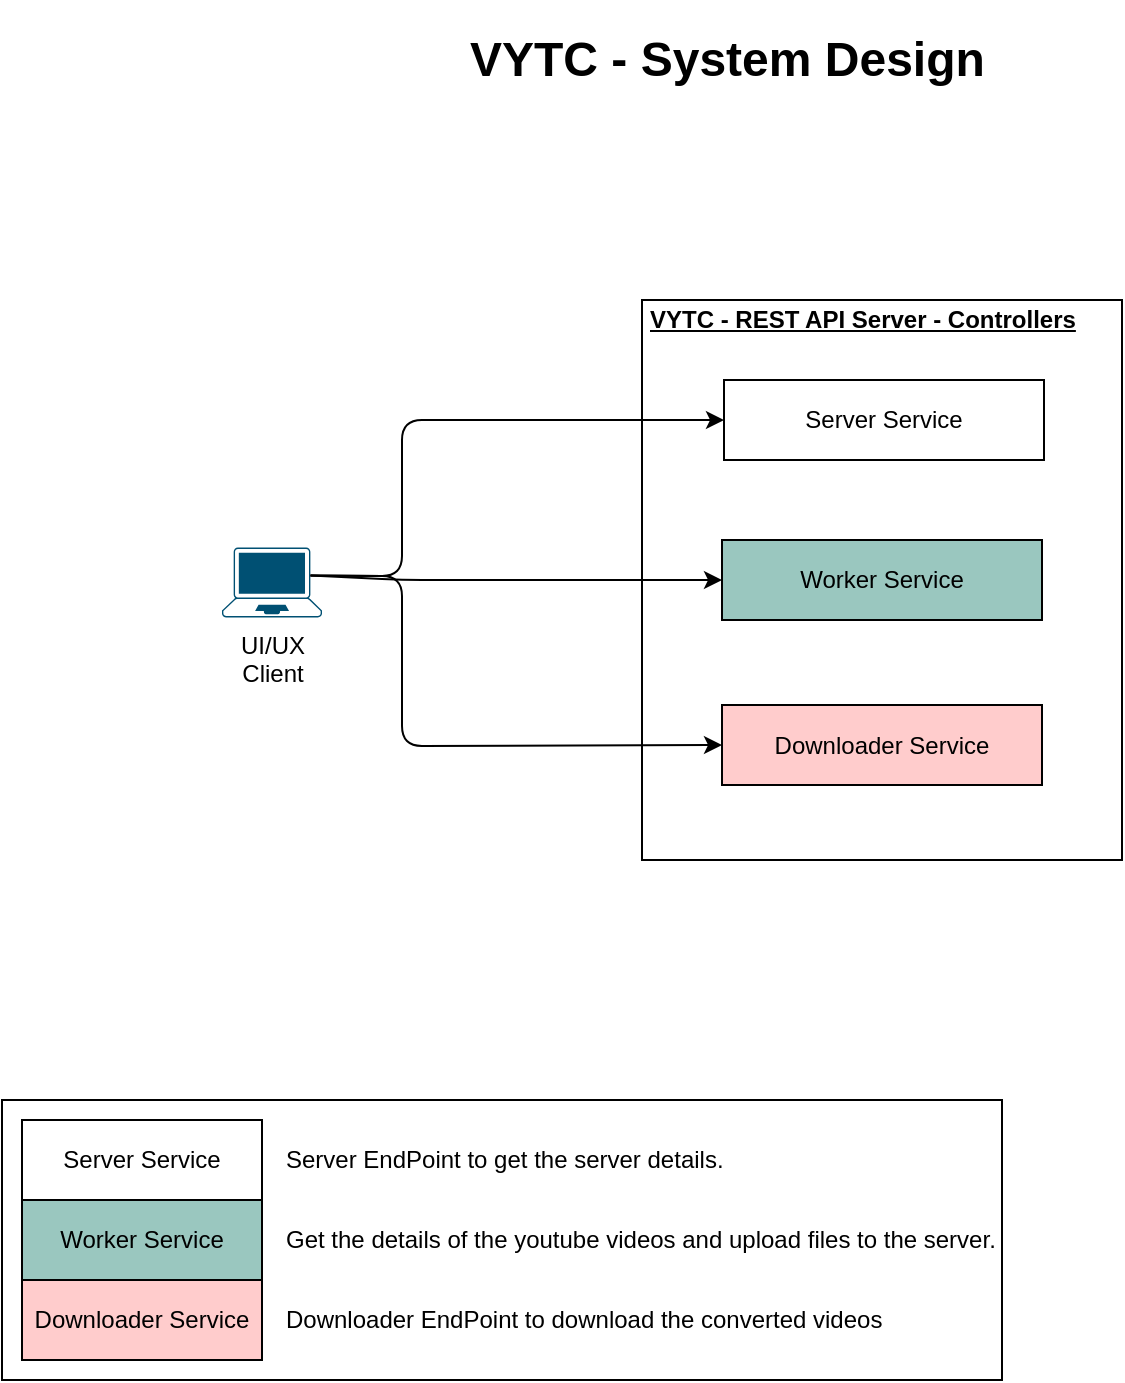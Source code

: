 <mxfile version="15.3.5" type="device" pages="2"><diagram id="9YmrNfOPC640UqKZ0yFo" name="REST API Controllers"><mxGraphModel dx="1086" dy="806" grid="1" gridSize="10" guides="1" tooltips="1" connect="1" arrows="1" fold="1" page="1" pageScale="1" pageWidth="827" pageHeight="1169" math="0" shadow="0"><root><mxCell id="0"/><mxCell id="1" parent="0"/><mxCell id="u_J4VRRsg4hRsyCjJdza-9" value="" style="rounded=0;whiteSpace=wrap;html=1;strokeColor=#000000;fillColor=none;align=left;" parent="1" vertex="1"><mxGeometry x="40" y="560" width="500" height="140" as="geometry"/></mxCell><mxCell id="PtqO-e6ajTDdgAOrZYQ2-1" value="&lt;h1&gt;VYTC - System Design&lt;br&gt;&lt;/h1&gt;" style="text;html=1;strokeColor=none;fillColor=none;spacing=5;spacingTop=-20;whiteSpace=wrap;overflow=hidden;rounded=0;hachureGap=4;pointerEvents=0;" parent="1" vertex="1"><mxGeometry x="269" y="20" width="290" height="50" as="geometry"/></mxCell><mxCell id="gp88ms4f_hWQeHDn9w0W-1" value="UI/UX&lt;br&gt;Client" style="points=[[0.13,0.02,0],[0.5,0,0],[0.87,0.02,0],[0.885,0.4,0],[0.985,0.985,0],[0.5,1,0],[0.015,0.985,0],[0.115,0.4,0]];verticalLabelPosition=bottom;sketch=0;html=1;verticalAlign=top;aspect=fixed;align=center;pointerEvents=1;shape=mxgraph.cisco19.laptop;fillColor=#005073;strokeColor=none;" parent="1" vertex="1"><mxGeometry x="150" y="283.75" width="50" height="35" as="geometry"/></mxCell><mxCell id="gp88ms4f_hWQeHDn9w0W-2" value="" style="rounded=0;whiteSpace=wrap;html=1;fillColor=none;" parent="1" vertex="1"><mxGeometry x="360" y="160" width="240" height="280" as="geometry"/></mxCell><mxCell id="gp88ms4f_hWQeHDn9w0W-3" value="&lt;b&gt;&lt;u&gt;VYTC - REST API Server - Controllers&lt;/u&gt;&lt;/b&gt;" style="text;html=1;strokeColor=none;fillColor=none;align=left;verticalAlign=middle;whiteSpace=wrap;rounded=0;" parent="1" vertex="1"><mxGeometry x="362" y="160" width="219" height="20" as="geometry"/></mxCell><mxCell id="gp88ms4f_hWQeHDn9w0W-4" value="Server Service" style="rounded=0;whiteSpace=wrap;html=1;fillColor=default;align=center;" parent="1" vertex="1"><mxGeometry x="401" y="200" width="160" height="40" as="geometry"/></mxCell><mxCell id="gp88ms4f_hWQeHDn9w0W-5" value="Worker Service" style="rounded=0;whiteSpace=wrap;html=1;fillColor=#9AC7BF;align=center;" parent="1" vertex="1"><mxGeometry x="400" y="280" width="160" height="40" as="geometry"/></mxCell><mxCell id="gp88ms4f_hWQeHDn9w0W-6" value="Downloader Service" style="rounded=0;whiteSpace=wrap;html=1;fillColor=#FFCCCC;align=center;strokeColor=#000000;" parent="1" vertex="1"><mxGeometry x="400" y="362.5" width="160" height="40" as="geometry"/></mxCell><mxCell id="gp88ms4f_hWQeHDn9w0W-8" value="" style="endArrow=classic;html=1;entryX=0;entryY=0.5;entryDx=0;entryDy=0;exitX=0.885;exitY=0.4;exitDx=0;exitDy=0;exitPerimeter=0;" parent="1" source="gp88ms4f_hWQeHDn9w0W-1" target="gp88ms4f_hWQeHDn9w0W-4" edge="1"><mxGeometry width="50" height="50" relative="1" as="geometry"><mxPoint x="240" y="290" as="sourcePoint"/><mxPoint x="360" y="290" as="targetPoint"/><Array as="points"><mxPoint x="240" y="298"/><mxPoint x="240" y="220"/></Array></mxGeometry></mxCell><mxCell id="gp88ms4f_hWQeHDn9w0W-10" value="" style="endArrow=classic;html=1;exitX=0.885;exitY=0.4;exitDx=0;exitDy=0;exitPerimeter=0;entryX=0;entryY=0.5;entryDx=0;entryDy=0;" parent="1" source="gp88ms4f_hWQeHDn9w0W-1" target="gp88ms4f_hWQeHDn9w0W-5" edge="1"><mxGeometry width="50" height="50" relative="1" as="geometry"><mxPoint x="200" y="300" as="sourcePoint"/><mxPoint x="300" y="360" as="targetPoint"/><Array as="points"><mxPoint x="240" y="300"/></Array></mxGeometry></mxCell><mxCell id="gp88ms4f_hWQeHDn9w0W-11" value="" style="endArrow=classic;html=1;exitX=0.885;exitY=0.4;exitDx=0;exitDy=0;exitPerimeter=0;entryX=0;entryY=0.5;entryDx=0;entryDy=0;" parent="1" source="gp88ms4f_hWQeHDn9w0W-1" target="gp88ms4f_hWQeHDn9w0W-6" edge="1"><mxGeometry width="50" height="50" relative="1" as="geometry"><mxPoint x="270" y="430" as="sourcePoint"/><mxPoint x="320" y="380" as="targetPoint"/><Array as="points"><mxPoint x="240" y="298"/><mxPoint x="240" y="383"/></Array></mxGeometry></mxCell><mxCell id="u_J4VRRsg4hRsyCjJdza-1" value="Server Service" style="rounded=0;whiteSpace=wrap;html=1;fillColor=default;align=center;" parent="1" vertex="1"><mxGeometry x="50" y="570" width="120" height="40" as="geometry"/></mxCell><mxCell id="u_J4VRRsg4hRsyCjJdza-2" value="Server EndPoint to get the server details." style="text;html=1;strokeColor=none;fillColor=none;align=left;verticalAlign=middle;whiteSpace=wrap;rounded=0;" parent="1" vertex="1"><mxGeometry x="180" y="580" width="340" height="20" as="geometry"/></mxCell><mxCell id="u_J4VRRsg4hRsyCjJdza-5" value="Worker Service" style="rounded=0;whiteSpace=wrap;html=1;fillColor=#9AC7BF;align=center;" parent="1" vertex="1"><mxGeometry x="50" y="610" width="120" height="40" as="geometry"/></mxCell><mxCell id="u_J4VRRsg4hRsyCjJdza-6" value="Get the details of the youtube videos and upload files to the server." style="text;html=1;strokeColor=none;fillColor=none;align=left;verticalAlign=middle;whiteSpace=wrap;rounded=0;" parent="1" vertex="1"><mxGeometry x="180" y="620" width="360" height="20" as="geometry"/></mxCell><mxCell id="u_J4VRRsg4hRsyCjJdza-7" value="Downloader Service" style="rounded=0;whiteSpace=wrap;html=1;fillColor=#FFCCCC;align=center;strokeColor=#000000;" parent="1" vertex="1"><mxGeometry x="50" y="650" width="120" height="40" as="geometry"/></mxCell><mxCell id="u_J4VRRsg4hRsyCjJdza-8" value="Downloader EndPoint to download the converted videos" style="text;html=1;strokeColor=none;fillColor=none;align=left;verticalAlign=middle;whiteSpace=wrap;rounded=0;" parent="1" vertex="1"><mxGeometry x="180" y="660" width="360" height="20" as="geometry"/></mxCell></root></mxGraphModel></diagram><diagram id="Jlxu8Gk8E8fpM-64EMt_" name="Sequence - Downloader "><mxGraphModel dx="1086" dy="806" grid="1" gridSize="10" guides="1" tooltips="1" connect="1" arrows="1" fold="1" page="1" pageScale="1" pageWidth="850" pageHeight="1100" math="0" shadow="0"><root><mxCell id="F9yP8pgQpDbHUh4CGkIF-0"/><mxCell id="F9yP8pgQpDbHUh4CGkIF-1" parent="F9yP8pgQpDbHUh4CGkIF-0"/><mxCell id="KIi0g-r2QizLQmGGd5au-47" value="" style="shape=partialRectangle;html=1;top=1;align=left;dashed=1;fillColor=none;" parent="F9yP8pgQpDbHUh4CGkIF-1" vertex="1"><mxGeometry x="100" y="510" width="730" height="140" as="geometry"/></mxCell><mxCell id="FLgirxigXw1xVzw8Tgzq-0" value="&lt;h1&gt;VYTC - System Design&lt;br&gt;&lt;/h1&gt;&lt;div style=&quot;text-align: center&quot;&gt;&lt;b&gt;&lt;font style=&quot;font-size: 14px&quot; color=&quot;#9c9c9c&quot;&gt;Downloader - Sequence Diagram&lt;/font&gt;&lt;/b&gt;&lt;/div&gt;" style="text;html=1;strokeColor=none;fillColor=none;spacing=5;spacingTop=-20;whiteSpace=wrap;overflow=hidden;rounded=0;hachureGap=4;pointerEvents=0;" parent="F9yP8pgQpDbHUh4CGkIF-1" vertex="1"><mxGeometry x="269" y="20" width="290" height="80" as="geometry"/></mxCell><mxCell id="KIi0g-r2QizLQmGGd5au-6" value="Client" style="shape=umlLifeline;perimeter=lifelinePerimeter;whiteSpace=wrap;html=1;container=1;collapsible=0;recursiveResize=0;outlineConnect=0;" parent="F9yP8pgQpDbHUh4CGkIF-1" vertex="1"><mxGeometry x="60" y="120" width="100" height="760" as="geometry"/></mxCell><mxCell id="KIi0g-r2QizLQmGGd5au-15" value="" style="endArrow=open;startArrow=none;endFill=0;startFill=0;endSize=8;html=1;verticalAlign=bottom;labelBackgroundColor=none;strokeWidth=1;entryX=0.5;entryY=0.154;entryDx=0;entryDy=0;entryPerimeter=0;" parent="KIi0g-r2QizLQmGGd5au-6" edge="1"><mxGeometry width="160" relative="1" as="geometry"><mxPoint x="50" y="239.98" as="sourcePoint"/><mxPoint x="611" y="240.06" as="targetPoint"/></mxGeometry></mxCell><mxCell id="KIi0g-r2QizLQmGGd5au-16" value="ws.openConnection()" style="edgeLabel;html=1;align=center;verticalAlign=middle;resizable=0;points=[];" parent="KIi0g-r2QizLQmGGd5au-15" vertex="1" connectable="0"><mxGeometry x="-0.109" relative="1" as="geometry"><mxPoint x="-30" y="-1" as="offset"/></mxGeometry></mxCell><mxCell id="KIi0g-r2QizLQmGGd5au-23" value="" style="endArrow=none;startArrow=open;endFill=0;startFill=0;endSize=8;html=1;verticalAlign=bottom;labelBackgroundColor=none;strokeWidth=1;entryX=0.5;entryY=0.154;entryDx=0;entryDy=0;entryPerimeter=0;dashed=1;" parent="KIi0g-r2QizLQmGGd5au-6" edge="1"><mxGeometry width="160" relative="1" as="geometry"><mxPoint x="50" y="279.98" as="sourcePoint"/><mxPoint x="611" y="280.06" as="targetPoint"/></mxGeometry></mxCell><mxCell id="KIi0g-r2QizLQmGGd5au-24" value="ws.connection_opened(client_id)" style="edgeLabel;html=1;align=center;verticalAlign=middle;resizable=0;points=[];" parent="KIi0g-r2QizLQmGGd5au-23" vertex="1" connectable="0"><mxGeometry x="-0.109" relative="1" as="geometry"><mxPoint y="-1" as="offset"/></mxGeometry></mxCell><mxCell id="KIi0g-r2QizLQmGGd5au-32" value="" style="endArrow=open;startArrow=none;endFill=0;startFill=0;endSize=8;html=1;verticalAlign=bottom;labelBackgroundColor=none;" parent="KIi0g-r2QizLQmGGd5au-6" target="KIi0g-r2QizLQmGGd5au-8" edge="1"><mxGeometry width="160" relative="1" as="geometry"><mxPoint x="50" y="360" as="sourcePoint"/><mxPoint x="210" y="360" as="targetPoint"/></mxGeometry></mxCell><mxCell id="KIi0g-r2QizLQmGGd5au-33" value="ws.start_download(video_details, type[MP3 || MP4 ])" style="edgeLabel;html=1;align=center;verticalAlign=middle;resizable=0;points=[];" parent="KIi0g-r2QizLQmGGd5au-32" vertex="1" connectable="0"><mxGeometry x="0.062" y="-1" relative="1" as="geometry"><mxPoint x="-57" y="-2" as="offset"/></mxGeometry></mxCell><mxCell id="KIi0g-r2QizLQmGGd5au-8" value="Server" style="shape=umlLifeline;perimeter=lifelinePerimeter;whiteSpace=wrap;html=1;container=1;collapsible=0;recursiveResize=0;outlineConnect=0;" parent="F9yP8pgQpDbHUh4CGkIF-1" vertex="1"><mxGeometry x="620" y="120" width="100" height="760" as="geometry"/></mxCell><mxCell id="KIi0g-r2QizLQmGGd5au-36" value="" style="endArrow=none;startArrow=classic;endFill=0;startFill=0;endSize=8;html=1;verticalAlign=bottom;dashed=1;labelBackgroundColor=none;" parent="KIi0g-r2QizLQmGGd5au-8" edge="1"><mxGeometry width="160" relative="1" as="geometry"><mxPoint x="50" y="510" as="sourcePoint"/><mxPoint x="50" y="480" as="targetPoint"/><Array as="points"><mxPoint x="150.5" y="510"/><mxPoint x="150.5" y="480"/></Array></mxGeometry></mxCell><mxCell id="KIi0g-r2QizLQmGGd5au-38" value="&lt;span style=&quot;color: rgb(10 , 48 , 105) ; font-family: , , &amp;#34;sf mono&amp;#34; , &amp;#34;menlo&amp;#34; , &amp;#34;consolas&amp;#34; , &amp;#34;liberation mono&amp;#34; , monospace ; font-size: 12px&quot;&gt;ffmpeg.convertToMp3|Mp4()&lt;/span&gt;" style="edgeLabel;html=1;align=center;verticalAlign=middle;resizable=0;points=[];" parent="KIi0g-r2QizLQmGGd5au-36" vertex="1" connectable="0"><mxGeometry x="0.255" y="3" relative="1" as="geometry"><mxPoint as="offset"/></mxGeometry></mxCell><mxCell id="KIi0g-r2QizLQmGGd5au-34" value="" style="endArrow=none;startArrow=classic;endFill=0;startFill=0;endSize=8;html=1;verticalAlign=bottom;dashed=1;labelBackgroundColor=none;" parent="KIi0g-r2QizLQmGGd5au-8" edge="1"><mxGeometry width="160" relative="1" as="geometry"><mxPoint x="50" y="430" as="sourcePoint"/><mxPoint x="50" y="400" as="targetPoint"/><Array as="points"><mxPoint x="150.5" y="430"/><mxPoint x="150.5" y="400"/></Array></mxGeometry></mxCell><mxCell id="KIi0g-r2QizLQmGGd5au-35" value="ytdl.download(vid_id)" style="edgeLabel;html=1;align=center;verticalAlign=middle;resizable=0;points=[];" parent="KIi0g-r2QizLQmGGd5au-34" vertex="1" connectable="0"><mxGeometry x="0.338" relative="1" as="geometry"><mxPoint x="1" as="offset"/></mxGeometry></mxCell><mxCell id="KIi0g-r2QizLQmGGd5au-10" value="" style="endArrow=open;startArrow=none;endFill=0;startFill=0;endSize=8;html=1;verticalAlign=bottom;labelBackgroundColor=none;strokeWidth=1;" parent="F9yP8pgQpDbHUh4CGkIF-1" target="KIi0g-r2QizLQmGGd5au-8" edge="1"><mxGeometry width="160" relative="1" as="geometry"><mxPoint x="109" y="200" as="sourcePoint"/><mxPoint x="269" y="200" as="targetPoint"/></mxGeometry></mxCell><mxCell id="KIi0g-r2QizLQmGGd5au-11" value="Rest.downloader.get_video_details(youtube_video_url)" style="edgeLabel;html=1;align=center;verticalAlign=middle;resizable=0;points=[];" parent="KIi0g-r2QizLQmGGd5au-10" vertex="1" connectable="0"><mxGeometry x="-0.109" relative="1" as="geometry"><mxPoint x="11" as="offset"/></mxGeometry></mxCell><mxCell id="KIi0g-r2QizLQmGGd5au-12" value="" style="endArrow=none;startArrow=open;endFill=0;startFill=0;endSize=8;html=1;verticalAlign=bottom;labelBackgroundColor=none;strokeWidth=1;entryX=0.5;entryY=0.154;entryDx=0;entryDy=0;entryPerimeter=0;dashed=1;" parent="F9yP8pgQpDbHUh4CGkIF-1" edge="1"><mxGeometry width="160" relative="1" as="geometry"><mxPoint x="110" y="280" as="sourcePoint"/><mxPoint x="671" y="280.08" as="targetPoint"/></mxGeometry></mxCell><mxCell id="KIi0g-r2QizLQmGGd5au-13" value="Rest.response(video_details{....})" style="edgeLabel;html=1;align=center;verticalAlign=middle;resizable=0;points=[];" parent="KIi0g-r2QizLQmGGd5au-12" vertex="1" connectable="0"><mxGeometry x="-0.109" relative="1" as="geometry"><mxPoint y="-1" as="offset"/></mxGeometry></mxCell><mxCell id="KIi0g-r2QizLQmGGd5au-18" value="" style="endArrow=none;startArrow=classic;endFill=0;startFill=0;endSize=8;html=1;verticalAlign=bottom;dashed=1;labelBackgroundColor=none;" parent="F9yP8pgQpDbHUh4CGkIF-1" source="KIi0g-r2QizLQmGGd5au-8" target="KIi0g-r2QizLQmGGd5au-8" edge="1"><mxGeometry width="160" relative="1" as="geometry"><mxPoint x="740" y="280" as="sourcePoint"/><mxPoint x="730" y="260" as="targetPoint"/><Array as="points"><mxPoint x="770" y="250"/><mxPoint x="770" y="220"/></Array></mxGeometry></mxCell><mxCell id="KIi0g-r2QizLQmGGd5au-19" value="ytdl.getInfo(vid_id)" style="edgeLabel;html=1;align=center;verticalAlign=middle;resizable=0;points=[];" parent="KIi0g-r2QizLQmGGd5au-18" vertex="1" connectable="0"><mxGeometry x="0.338" relative="1" as="geometry"><mxPoint x="1" as="offset"/></mxGeometry></mxCell><mxCell id="KIi0g-r2QizLQmGGd5au-39" value="" style="endArrow=none;startArrow=open;endFill=0;startFill=0;endSize=8;html=1;verticalAlign=bottom;labelBackgroundColor=none;strokeWidth=1;entryX=0.5;entryY=0.154;entryDx=0;entryDy=0;entryPerimeter=0;dashed=1;" parent="F9yP8pgQpDbHUh4CGkIF-1" edge="1"><mxGeometry width="160" relative="1" as="geometry"><mxPoint x="110" y="680" as="sourcePoint"/><mxPoint x="671" y="680.08" as="targetPoint"/></mxGeometry></mxCell><mxCell id="KIi0g-r2QizLQmGGd5au-40" value="ws.downloader.file_ready(rest_download_url)" style="edgeLabel;html=1;align=center;verticalAlign=middle;resizable=0;points=[];" parent="KIi0g-r2QizLQmGGd5au-39" vertex="1" connectable="0"><mxGeometry x="-0.109" relative="1" as="geometry"><mxPoint y="-1" as="offset"/></mxGeometry></mxCell><mxCell id="KIi0g-r2QizLQmGGd5au-48" value="While downloading or converting Sending progress." style="text;html=1;strokeColor=none;fillColor=none;align=left;verticalAlign=middle;whiteSpace=wrap;rounded=0;fontStyle=1" parent="F9yP8pgQpDbHUh4CGkIF-1" vertex="1"><mxGeometry x="110" y="510" width="310" height="20" as="geometry"/></mxCell><mxCell id="KIi0g-r2QizLQmGGd5au-49" value="" style="endArrow=none;startArrow=open;endFill=0;startFill=0;endSize=8;html=1;verticalAlign=bottom;labelBackgroundColor=none;strokeWidth=1;entryX=0.5;entryY=0.154;entryDx=0;entryDy=0;entryPerimeter=0;dashed=1;" parent="F9yP8pgQpDbHUh4CGkIF-1" edge="1"><mxGeometry width="160" relative="1" as="geometry"><mxPoint x="110" y="579.5" as="sourcePoint"/><mxPoint x="671" y="579.58" as="targetPoint"/></mxGeometry></mxCell><mxCell id="KIi0g-r2QizLQmGGd5au-50" value="ws.downloader.progress(vid_key, progress)" style="edgeLabel;html=1;align=center;verticalAlign=middle;resizable=0;points=[];" parent="KIi0g-r2QizLQmGGd5au-49" vertex="1" connectable="0"><mxGeometry x="-0.109" relative="1" as="geometry"><mxPoint y="-1" as="offset"/></mxGeometry></mxCell><mxCell id="KIi0g-r2QizLQmGGd5au-54" value="" style="endArrow=open;startArrow=none;endFill=0;startFill=0;endSize=8;html=1;verticalAlign=bottom;labelBackgroundColor=none;" parent="F9yP8pgQpDbHUh4CGkIF-1" edge="1"><mxGeometry width="160" relative="1" as="geometry"><mxPoint x="110" y="720" as="sourcePoint"/><mxPoint x="669.5" y="720" as="targetPoint"/></mxGeometry></mxCell><mxCell id="KIi0g-r2QizLQmGGd5au-55" value="rest.download(video_id)" style="edgeLabel;html=1;align=center;verticalAlign=middle;resizable=0;points=[];" parent="KIi0g-r2QizLQmGGd5au-54" vertex="1" connectable="0"><mxGeometry x="0.062" y="-1" relative="1" as="geometry"><mxPoint x="-57" y="-2" as="offset"/></mxGeometry></mxCell><mxCell id="KIi0g-r2QizLQmGGd5au-56" value="" style="endArrow=none;startArrow=open;endFill=0;startFill=0;endSize=8;html=1;verticalAlign=bottom;labelBackgroundColor=none;strokeWidth=1;entryX=0.5;entryY=0.154;entryDx=0;entryDy=0;entryPerimeter=0;dashed=1;" parent="F9yP8pgQpDbHUh4CGkIF-1" edge="1"><mxGeometry width="160" relative="1" as="geometry"><mxPoint x="110" y="760" as="sourcePoint"/><mxPoint x="671" y="760.08" as="targetPoint"/></mxGeometry></mxCell><mxCell id="KIi0g-r2QizLQmGGd5au-57" value="rest.stream_file()" style="edgeLabel;html=1;align=center;verticalAlign=middle;resizable=0;points=[];" parent="KIi0g-r2QizLQmGGd5au-56" vertex="1" connectable="0"><mxGeometry x="-0.109" relative="1" as="geometry"><mxPoint y="-1" as="offset"/></mxGeometry></mxCell><mxCell id="KIi0g-r2QizLQmGGd5au-58" value="" style="endArrow=open;startArrow=none;endFill=0;startFill=0;endSize=8;html=1;verticalAlign=bottom;labelBackgroundColor=none;strokeWidth=1;entryX=0.5;entryY=0.154;entryDx=0;entryDy=0;entryPerimeter=0;" parent="F9yP8pgQpDbHUh4CGkIF-1" edge="1"><mxGeometry width="160" relative="1" as="geometry"><mxPoint x="110" y="840" as="sourcePoint"/><mxPoint x="671" y="840.08" as="targetPoint"/></mxGeometry></mxCell><mxCell id="KIi0g-r2QizLQmGGd5au-59" value="ws.close()" style="edgeLabel;html=1;align=center;verticalAlign=middle;resizable=0;points=[];" parent="KIi0g-r2QizLQmGGd5au-58" vertex="1" connectable="0"><mxGeometry x="-0.109" relative="1" as="geometry"><mxPoint x="-30" y="-1" as="offset"/></mxGeometry></mxCell></root></mxGraphModel></diagram></mxfile>